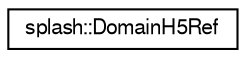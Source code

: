 digraph "Graphical Class Hierarchy"
{
  edge [fontname="FreeSans",fontsize="10",labelfontname="FreeSans",labelfontsize="10"];
  node [fontname="FreeSans",fontsize="10",shape=record];
  rankdir="LR";
  Node1 [label="splash::DomainH5Ref",height=0.2,width=0.4,color="black", fillcolor="white", style="filled",URL="$structsplash_1_1_domain_h5_ref.html"];
}
